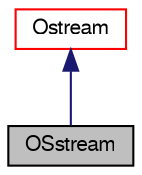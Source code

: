 digraph "OSstream"
{
  bgcolor="transparent";
  edge [fontname="FreeSans",fontsize="10",labelfontname="FreeSans",labelfontsize="10"];
  node [fontname="FreeSans",fontsize="10",shape=record];
  Node10 [label="OSstream",height=0.2,width=0.4,color="black", fillcolor="grey75", style="filled", fontcolor="black"];
  Node11 -> Node10 [dir="back",color="midnightblue",fontsize="10",style="solid",fontname="FreeSans"];
  Node11 [label="Ostream",height=0.2,width=0.4,color="red",URL="$a26238.html",tooltip="An Ostream is an abstract base class for all output systems (streams, files, token lists..."];
}
